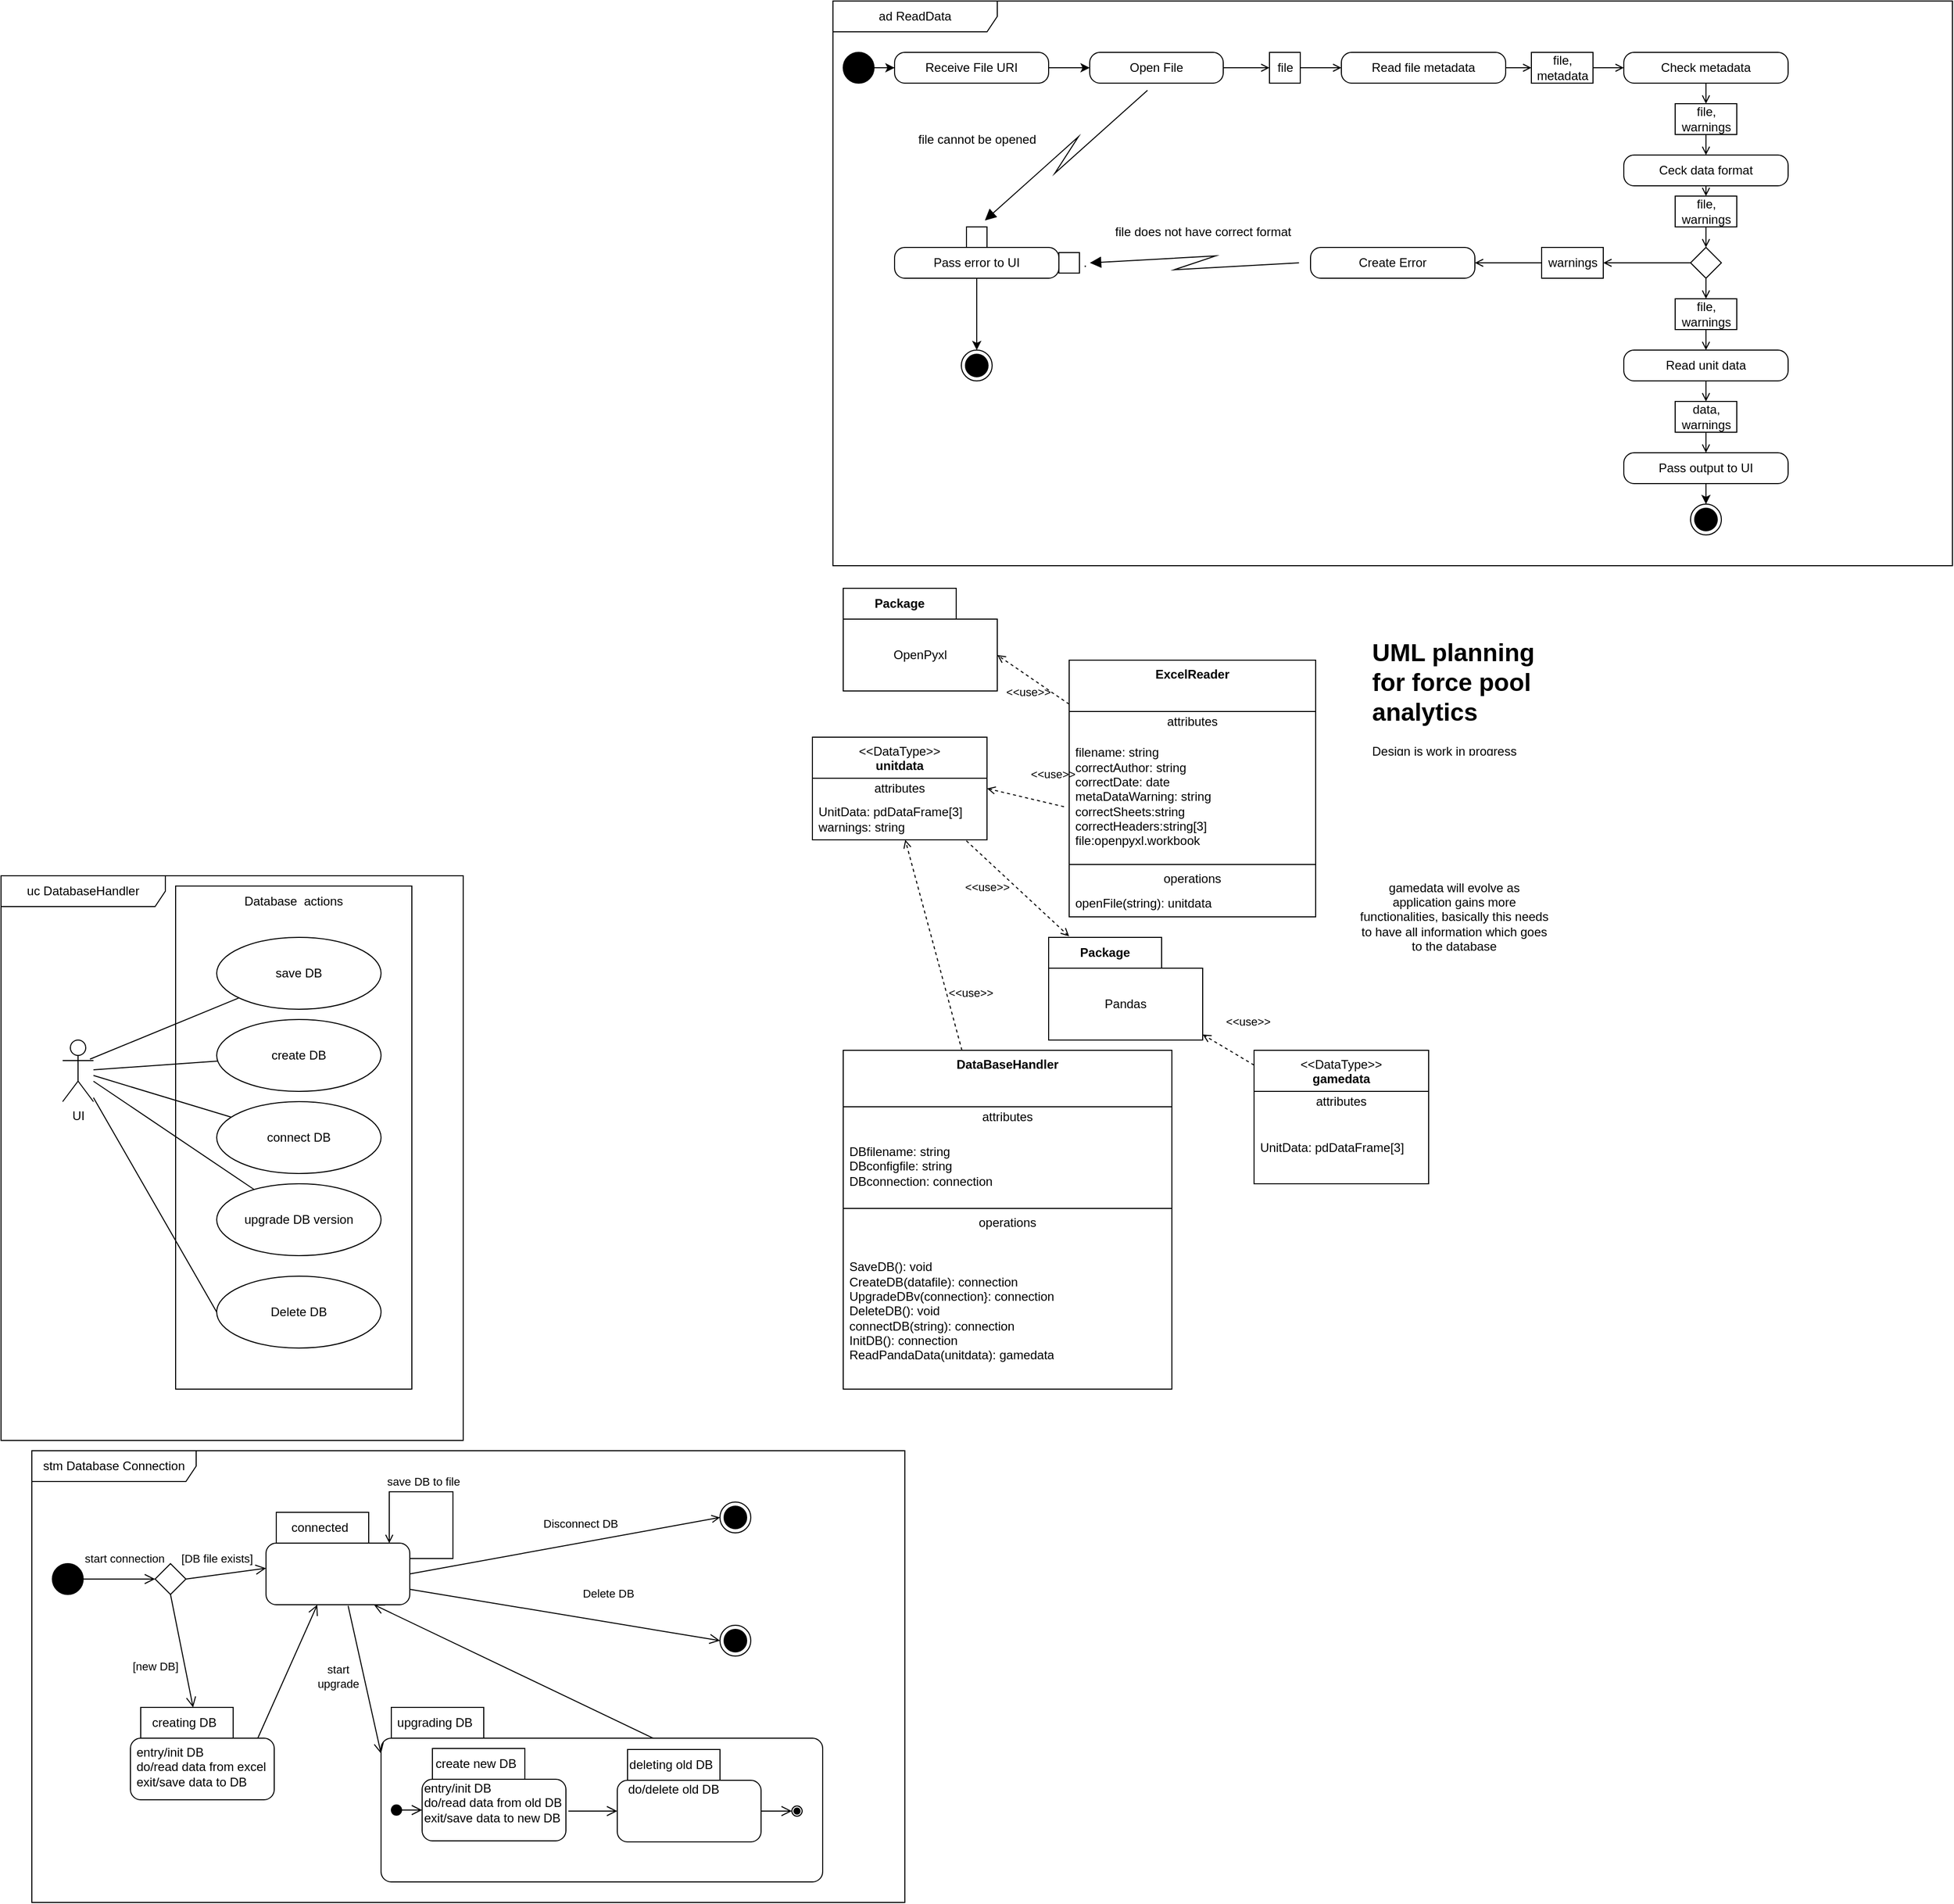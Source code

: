 <mxfile version="21.6.8" type="device">
  <diagram name="Page-1" id="DOlFsJQFJfXhihcVREWI">
    <mxGraphModel dx="3184" dy="1903" grid="1" gridSize="10" guides="1" tooltips="1" connect="1" arrows="1" fold="1" page="1" pageScale="1" pageWidth="1169" pageHeight="827" math="0" shadow="0">
      <root>
        <mxCell id="0" />
        <mxCell id="1" parent="0" />
        <mxCell id="wgWyfdXDKguZ-T_XWsIP-1" value="&lt;b&gt;ExcelReader&lt;/b&gt;&lt;br&gt;" style="swimlane;fontStyle=0;align=center;verticalAlign=top;childLayout=stackLayout;horizontal=1;startSize=50;horizontalStack=0;resizeParent=1;resizeParentMax=0;resizeLast=0;collapsible=0;marginBottom=0;html=1;whiteSpace=wrap;" parent="1" vertex="1">
          <mxGeometry x="260" y="70" width="240" height="250" as="geometry" />
        </mxCell>
        <mxCell id="wgWyfdXDKguZ-T_XWsIP-2" value="attributes" style="text;html=1;strokeColor=none;fillColor=none;align=center;verticalAlign=middle;spacingLeft=4;spacingRight=4;overflow=hidden;rotatable=0;points=[[0,0.5],[1,0.5]];portConstraint=eastwest;whiteSpace=wrap;" parent="wgWyfdXDKguZ-T_XWsIP-1" vertex="1">
          <mxGeometry y="50" width="240" height="20" as="geometry" />
        </mxCell>
        <mxCell id="wgWyfdXDKguZ-T_XWsIP-3" value="filename: string&lt;br&gt;correctAuthor: string&lt;br&gt;correctDate: date&lt;br&gt;metaDataWarning: string&lt;br&gt;correctSheets:string&lt;br&gt;correctHeaders:string[3]&lt;br&gt;file:openpyxl.workbook" style="text;html=1;strokeColor=none;fillColor=none;align=left;verticalAlign=middle;spacingLeft=4;spacingRight=4;overflow=hidden;rotatable=0;points=[[0,0.5],[1,0.5]];portConstraint=eastwest;whiteSpace=wrap;" parent="wgWyfdXDKguZ-T_XWsIP-1" vertex="1">
          <mxGeometry y="70" width="240" height="125" as="geometry" />
        </mxCell>
        <mxCell id="wgWyfdXDKguZ-T_XWsIP-6" value="" style="line;strokeWidth=1;fillColor=none;align=left;verticalAlign=middle;spacingTop=-1;spacingLeft=3;spacingRight=3;rotatable=0;labelPosition=right;points=[];portConstraint=eastwest;" parent="wgWyfdXDKguZ-T_XWsIP-1" vertex="1">
          <mxGeometry y="195" width="240" height="8" as="geometry" />
        </mxCell>
        <mxCell id="wgWyfdXDKguZ-T_XWsIP-7" value="operations" style="text;html=1;strokeColor=none;fillColor=none;align=center;verticalAlign=middle;spacingLeft=4;spacingRight=4;overflow=hidden;rotatable=0;points=[[0,0.5],[1,0.5]];portConstraint=eastwest;whiteSpace=wrap;" parent="wgWyfdXDKguZ-T_XWsIP-1" vertex="1">
          <mxGeometry y="203" width="240" height="20" as="geometry" />
        </mxCell>
        <mxCell id="wgWyfdXDKguZ-T_XWsIP-8" value="openFile(string): unitdata" style="text;html=1;strokeColor=none;fillColor=none;align=left;verticalAlign=middle;spacingLeft=4;spacingRight=4;overflow=hidden;rotatable=0;points=[[0,0.5],[1,0.5]];portConstraint=eastwest;whiteSpace=wrap;" parent="wgWyfdXDKguZ-T_XWsIP-1" vertex="1">
          <mxGeometry y="223" width="240" height="27" as="geometry" />
        </mxCell>
        <mxCell id="wgWyfdXDKguZ-T_XWsIP-14" value="Package" style="shape=folder;fontStyle=1;tabWidth=110;tabHeight=30;tabPosition=left;html=1;boundedLbl=1;labelInHeader=1;container=1;collapsible=0;whiteSpace=wrap;" parent="1" vertex="1">
          <mxGeometry x="240" y="340" width="150" height="100" as="geometry" />
        </mxCell>
        <mxCell id="wgWyfdXDKguZ-T_XWsIP-15" value="Pandas" style="html=1;strokeColor=none;resizeWidth=1;resizeHeight=1;fillColor=none;part=1;connectable=0;allowArrows=0;deletable=0;whiteSpace=wrap;" parent="wgWyfdXDKguZ-T_XWsIP-14" vertex="1">
          <mxGeometry width="150" height="70" relative="1" as="geometry">
            <mxPoint y="30" as="offset" />
          </mxGeometry>
        </mxCell>
        <mxCell id="wgWyfdXDKguZ-T_XWsIP-16" value="&amp;lt;&amp;lt;use&amp;gt;&amp;gt;" style="endArrow=open;html=1;rounded=0;align=center;verticalAlign=bottom;dashed=1;endFill=0;labelBackgroundColor=none;entryX=0.133;entryY=-0.01;entryDx=0;entryDy=0;entryPerimeter=0;exitX=0.882;exitY=1.025;exitDx=0;exitDy=0;exitPerimeter=0;" parent="1" source="wgWyfdXDKguZ-T_XWsIP-22" target="wgWyfdXDKguZ-T_XWsIP-14" edge="1">
          <mxGeometry x="-0.246" y="-26" relative="1" as="geometry">
            <mxPoint x="258" y="103" as="sourcePoint" />
            <mxPoint x="660" y="50" as="targetPoint" />
            <mxPoint as="offset" />
          </mxGeometry>
        </mxCell>
        <mxCell id="wgWyfdXDKguZ-T_XWsIP-17" value="" style="resizable=0;html=1;align=center;verticalAlign=top;labelBackgroundColor=none;" parent="wgWyfdXDKguZ-T_XWsIP-16" connectable="0" vertex="1">
          <mxGeometry relative="1" as="geometry" />
        </mxCell>
        <mxCell id="wgWyfdXDKguZ-T_XWsIP-19" value="&lt;h1&gt;UML planning for force pool analytics&lt;/h1&gt;&lt;div&gt;Design is work in progress&lt;/div&gt;&lt;div&gt;&lt;br&gt;&lt;/div&gt;" style="text;html=1;strokeColor=none;fillColor=none;spacing=5;spacingTop=-20;whiteSpace=wrap;overflow=hidden;rounded=0;" parent="1" vertex="1">
          <mxGeometry x="550" y="43" width="190" height="120" as="geometry" />
        </mxCell>
        <mxCell id="wgWyfdXDKguZ-T_XWsIP-20" value="&amp;lt;&amp;lt;DataType&amp;gt;&amp;gt;&lt;br&gt;&lt;b&gt;unitdata&lt;/b&gt;" style="swimlane;fontStyle=0;align=center;verticalAlign=top;childLayout=stackLayout;horizontal=1;startSize=40;horizontalStack=0;resizeParent=1;resizeParentMax=0;resizeLast=0;collapsible=0;marginBottom=0;html=1;whiteSpace=wrap;" parent="1" vertex="1">
          <mxGeometry x="10" y="145" width="170" height="100" as="geometry" />
        </mxCell>
        <mxCell id="wgWyfdXDKguZ-T_XWsIP-21" value="attributes" style="text;html=1;strokeColor=none;fillColor=none;align=center;verticalAlign=middle;spacingLeft=4;spacingRight=4;overflow=hidden;rotatable=0;points=[[0,0.5],[1,0.5]];portConstraint=eastwest;whiteSpace=wrap;" parent="wgWyfdXDKguZ-T_XWsIP-20" vertex="1">
          <mxGeometry y="40" width="170" height="20" as="geometry" />
        </mxCell>
        <mxCell id="wgWyfdXDKguZ-T_XWsIP-22" value="UnitData: pdDataFrame[3]&lt;br&gt;warnings: string" style="text;html=1;strokeColor=none;fillColor=none;align=left;verticalAlign=middle;spacingLeft=4;spacingRight=4;overflow=hidden;rotatable=0;points=[[0,0.5],[1,0.5]];portConstraint=eastwest;whiteSpace=wrap;" parent="wgWyfdXDKguZ-T_XWsIP-20" vertex="1">
          <mxGeometry y="60" width="170" height="40" as="geometry" />
        </mxCell>
        <mxCell id="wgWyfdXDKguZ-T_XWsIP-30" value="&amp;lt;&amp;lt;use&amp;gt;&amp;gt;" style="endArrow=open;html=1;rounded=0;align=center;verticalAlign=bottom;dashed=1;endFill=0;labelBackgroundColor=none;entryX=1;entryY=0.5;entryDx=0;entryDy=0;exitX=-0.021;exitY=0.582;exitDx=0;exitDy=0;exitPerimeter=0;" parent="1" source="wgWyfdXDKguZ-T_XWsIP-3" target="wgWyfdXDKguZ-T_XWsIP-21" edge="1">
          <mxGeometry x="-0.592" y="-20" relative="1" as="geometry">
            <mxPoint x="500" y="250" as="sourcePoint" />
            <mxPoint x="660" y="250" as="targetPoint" />
            <mxPoint as="offset" />
          </mxGeometry>
        </mxCell>
        <mxCell id="wgWyfdXDKguZ-T_XWsIP-34" value="ad ReadData" style="shape=umlFrame;whiteSpace=wrap;html=1;pointerEvents=0;recursiveResize=0;container=1;collapsible=0;width=160;" parent="1" vertex="1">
          <mxGeometry x="30" y="-572" width="1090" height="550" as="geometry" />
        </mxCell>
        <mxCell id="wgWyfdXDKguZ-T_XWsIP-79" value="" style="edgeStyle=orthogonalEdgeStyle;rounded=0;orthogonalLoop=1;jettySize=auto;html=1;" parent="wgWyfdXDKguZ-T_XWsIP-34" source="wgWyfdXDKguZ-T_XWsIP-40" target="wgWyfdXDKguZ-T_XWsIP-58" edge="1">
          <mxGeometry relative="1" as="geometry" />
        </mxCell>
        <mxCell id="wgWyfdXDKguZ-T_XWsIP-40" value="Receive File URI" style="html=1;dashed=0;rounded=1;absoluteArcSize=1;arcSize=20;verticalAlign=middle;align=center;whiteSpace=wrap;" parent="wgWyfdXDKguZ-T_XWsIP-34" vertex="1">
          <mxGeometry x="60" y="50" width="150" height="30" as="geometry" />
        </mxCell>
        <mxCell id="wgWyfdXDKguZ-T_XWsIP-60" value="Read file metadata" style="html=1;dashed=0;rounded=1;absoluteArcSize=1;arcSize=20;verticalAlign=middle;align=center;whiteSpace=wrap;" parent="wgWyfdXDKguZ-T_XWsIP-34" vertex="1">
          <mxGeometry x="495" y="50" width="160" height="30" as="geometry" />
        </mxCell>
        <mxCell id="wgWyfdXDKguZ-T_XWsIP-58" value="Open File" style="html=1;dashed=0;rounded=1;absoluteArcSize=1;arcSize=20;verticalAlign=middle;align=center;whiteSpace=wrap;" parent="wgWyfdXDKguZ-T_XWsIP-34" vertex="1">
          <mxGeometry x="250" y="50" width="130" height="30" as="geometry" />
        </mxCell>
        <mxCell id="wgWyfdXDKguZ-T_XWsIP-62" value="Check metadata" style="html=1;dashed=0;rounded=1;absoluteArcSize=1;arcSize=20;verticalAlign=middle;align=center;whiteSpace=wrap;" parent="wgWyfdXDKguZ-T_XWsIP-34" vertex="1">
          <mxGeometry x="770" y="50" width="160" height="30" as="geometry" />
        </mxCell>
        <mxCell id="wgWyfdXDKguZ-T_XWsIP-82" value="" style="edgeStyle=orthogonalEdgeStyle;rounded=0;orthogonalLoop=1;jettySize=auto;html=1;" parent="wgWyfdXDKguZ-T_XWsIP-34" source="wgWyfdXDKguZ-T_XWsIP-66" target="wgWyfdXDKguZ-T_XWsIP-69" edge="1">
          <mxGeometry relative="1" as="geometry" />
        </mxCell>
        <mxCell id="wgWyfdXDKguZ-T_XWsIP-66" value="Pass error to UI" style="html=1;dashed=0;rounded=1;absoluteArcSize=1;arcSize=20;verticalAlign=middle;align=center;whiteSpace=wrap;" parent="wgWyfdXDKguZ-T_XWsIP-34" vertex="1">
          <mxGeometry x="60" y="240" width="160" height="30" as="geometry" />
        </mxCell>
        <mxCell id="wgWyfdXDKguZ-T_XWsIP-64" value="Ceck data format" style="html=1;dashed=0;rounded=1;absoluteArcSize=1;arcSize=20;verticalAlign=middle;align=center;whiteSpace=wrap;" parent="wgWyfdXDKguZ-T_XWsIP-34" vertex="1">
          <mxGeometry x="770" y="150" width="160" height="30" as="geometry" />
        </mxCell>
        <mxCell id="wgWyfdXDKguZ-T_XWsIP-69" value="" style="ellipse;html=1;shape=endState;fillColor=strokeColor;" parent="wgWyfdXDKguZ-T_XWsIP-34" vertex="1">
          <mxGeometry x="125" y="340" width="30" height="30" as="geometry" />
        </mxCell>
        <mxCell id="wgWyfdXDKguZ-T_XWsIP-71" value="" style="edgeStyle=orthogonalEdgeStyle;rounded=0;orthogonalLoop=1;jettySize=auto;html=1;" parent="wgWyfdXDKguZ-T_XWsIP-34" source="wgWyfdXDKguZ-T_XWsIP-70" target="wgWyfdXDKguZ-T_XWsIP-40" edge="1">
          <mxGeometry relative="1" as="geometry" />
        </mxCell>
        <mxCell id="wgWyfdXDKguZ-T_XWsIP-70" value="" style="ellipse;fillColor=strokeColor;html=1;" parent="wgWyfdXDKguZ-T_XWsIP-34" vertex="1">
          <mxGeometry x="10" y="50" width="30" height="30" as="geometry" />
        </mxCell>
        <mxCell id="wgWyfdXDKguZ-T_XWsIP-77" value="" style="fontStyle=0;labelPosition=right;verticalLabelPosition=middle;align=left;verticalAlign=middle;spacingLeft=2;html=1;" parent="wgWyfdXDKguZ-T_XWsIP-34" vertex="1">
          <mxGeometry x="130" y="220" width="20" height="20" as="geometry" />
        </mxCell>
        <mxCell id="wgWyfdXDKguZ-T_XWsIP-78" value="" style="shape=mxgraph.lean_mapping.electronic_info_flow_edge;html=1;rounded=0;entryX=0.5;entryY=0;entryDx=0;entryDy=0;exitX=0.5;exitY=1;exitDx=0;exitDy=0;" parent="wgWyfdXDKguZ-T_XWsIP-34" source="wgWyfdXDKguZ-T_XWsIP-58" target="wgWyfdXDKguZ-T_XWsIP-77" edge="1">
          <mxGeometry width="160" relative="1" as="geometry">
            <mxPoint x="490" y="350" as="sourcePoint" />
            <mxPoint x="650" y="350" as="targetPoint" />
          </mxGeometry>
        </mxCell>
        <mxCell id="wgWyfdXDKguZ-T_XWsIP-81" value="file cannot be opened" style="text;html=1;align=center;verticalAlign=middle;resizable=0;points=[];autosize=1;strokeColor=none;fillColor=none;" parent="wgWyfdXDKguZ-T_XWsIP-34" vertex="1">
          <mxGeometry x="70" y="120" width="140" height="30" as="geometry" />
        </mxCell>
        <mxCell id="wgWyfdXDKguZ-T_XWsIP-83" value="file" style="html=1;rounded=0;" parent="wgWyfdXDKguZ-T_XWsIP-34" vertex="1">
          <mxGeometry x="425" y="50" width="30" height="30" as="geometry" />
        </mxCell>
        <mxCell id="wgWyfdXDKguZ-T_XWsIP-84" value="" style="endArrow=open;html=1;rounded=0;align=center;verticalAlign=top;endFill=0;labelBackgroundColor=none;endSize=6;exitX=1;exitY=0.5;exitDx=0;exitDy=0;" parent="wgWyfdXDKguZ-T_XWsIP-34" source="wgWyfdXDKguZ-T_XWsIP-58" target="wgWyfdXDKguZ-T_XWsIP-83" edge="1">
          <mxGeometry relative="1" as="geometry">
            <mxPoint x="310" y="-135" as="sourcePoint" />
          </mxGeometry>
        </mxCell>
        <mxCell id="wgWyfdXDKguZ-T_XWsIP-85" value="" style="endArrow=open;html=1;rounded=0;align=center;verticalAlign=top;endFill=0;labelBackgroundColor=none;endSize=6;" parent="wgWyfdXDKguZ-T_XWsIP-34" source="wgWyfdXDKguZ-T_XWsIP-83" target="wgWyfdXDKguZ-T_XWsIP-60" edge="1">
          <mxGeometry relative="1" as="geometry">
            <mxPoint x="465" y="-280" as="targetPoint" />
          </mxGeometry>
        </mxCell>
        <mxCell id="wgWyfdXDKguZ-T_XWsIP-86" value="file, &lt;br&gt;metadata" style="html=1;rounded=0;" parent="wgWyfdXDKguZ-T_XWsIP-34" vertex="1">
          <mxGeometry x="680" y="50" width="60" height="30" as="geometry" />
        </mxCell>
        <mxCell id="wgWyfdXDKguZ-T_XWsIP-87" value="" style="endArrow=open;html=1;rounded=0;align=center;verticalAlign=top;endFill=0;labelBackgroundColor=none;endSize=6;" parent="wgWyfdXDKguZ-T_XWsIP-34" source="wgWyfdXDKguZ-T_XWsIP-60" target="wgWyfdXDKguZ-T_XWsIP-86" edge="1">
          <mxGeometry relative="1" as="geometry">
            <mxPoint x="510" y="145" as="sourcePoint" />
          </mxGeometry>
        </mxCell>
        <mxCell id="wgWyfdXDKguZ-T_XWsIP-88" value="" style="endArrow=open;html=1;rounded=0;align=center;verticalAlign=top;endFill=0;labelBackgroundColor=none;endSize=6;" parent="wgWyfdXDKguZ-T_XWsIP-34" source="wgWyfdXDKguZ-T_XWsIP-86" target="wgWyfdXDKguZ-T_XWsIP-62" edge="1">
          <mxGeometry relative="1" as="geometry">
            <mxPoint x="640" y="145" as="targetPoint" />
          </mxGeometry>
        </mxCell>
        <mxCell id="wgWyfdXDKguZ-T_XWsIP-90" value="file,&lt;br&gt;warnings" style="html=1;rounded=0;" parent="wgWyfdXDKguZ-T_XWsIP-34" vertex="1">
          <mxGeometry x="820" y="100" width="60" height="30" as="geometry" />
        </mxCell>
        <mxCell id="wgWyfdXDKguZ-T_XWsIP-91" value="" style="endArrow=open;html=1;rounded=0;align=center;verticalAlign=top;endFill=0;labelBackgroundColor=none;endSize=6;" parent="wgWyfdXDKguZ-T_XWsIP-34" source="wgWyfdXDKguZ-T_XWsIP-62" target="wgWyfdXDKguZ-T_XWsIP-90" edge="1">
          <mxGeometry relative="1" as="geometry">
            <mxPoint x="510" y="145" as="sourcePoint" />
          </mxGeometry>
        </mxCell>
        <mxCell id="wgWyfdXDKguZ-T_XWsIP-92" value="" style="endArrow=open;html=1;rounded=0;align=center;verticalAlign=top;endFill=0;labelBackgroundColor=none;endSize=6;" parent="wgWyfdXDKguZ-T_XWsIP-34" source="wgWyfdXDKguZ-T_XWsIP-90" target="wgWyfdXDKguZ-T_XWsIP-64" edge="1">
          <mxGeometry relative="1" as="geometry">
            <mxPoint x="640" y="145" as="targetPoint" />
          </mxGeometry>
        </mxCell>
        <mxCell id="wgWyfdXDKguZ-T_XWsIP-94" value="" style="rhombus;" parent="wgWyfdXDKguZ-T_XWsIP-34" vertex="1">
          <mxGeometry x="835" y="240" width="30" height="30" as="geometry" />
        </mxCell>
        <mxCell id="wgWyfdXDKguZ-T_XWsIP-95" value="Create Error" style="html=1;dashed=0;rounded=1;absoluteArcSize=1;arcSize=20;verticalAlign=middle;align=center;whiteSpace=wrap;" parent="wgWyfdXDKguZ-T_XWsIP-34" vertex="1">
          <mxGeometry x="465" y="240" width="160" height="30" as="geometry" />
        </mxCell>
        <mxCell id="wgWyfdXDKguZ-T_XWsIP-97" value="." style="fontStyle=0;labelPosition=right;verticalLabelPosition=middle;align=left;verticalAlign=middle;spacingLeft=2;html=1;" parent="wgWyfdXDKguZ-T_XWsIP-34" vertex="1">
          <mxGeometry x="220" y="245" width="20" height="20" as="geometry" />
        </mxCell>
        <mxCell id="wgWyfdXDKguZ-T_XWsIP-101" value="" style="shape=mxgraph.lean_mapping.electronic_info_flow_edge;html=1;rounded=0;" parent="wgWyfdXDKguZ-T_XWsIP-34" source="wgWyfdXDKguZ-T_XWsIP-95" target="wgWyfdXDKguZ-T_XWsIP-97" edge="1">
          <mxGeometry width="160" relative="1" as="geometry">
            <mxPoint x="490" y="150" as="sourcePoint" />
            <mxPoint x="650" y="150" as="targetPoint" />
          </mxGeometry>
        </mxCell>
        <mxCell id="wgWyfdXDKguZ-T_XWsIP-103" value="Read unit data" style="html=1;dashed=0;rounded=1;absoluteArcSize=1;arcSize=20;verticalAlign=middle;align=center;whiteSpace=wrap;" parent="wgWyfdXDKguZ-T_XWsIP-34" vertex="1">
          <mxGeometry x="770" y="340" width="160" height="30" as="geometry" />
        </mxCell>
        <mxCell id="wgWyfdXDKguZ-T_XWsIP-105" style="edgeStyle=orthogonalEdgeStyle;rounded=0;orthogonalLoop=1;jettySize=auto;html=1;exitX=0.5;exitY=1;exitDx=0;exitDy=0;" parent="wgWyfdXDKguZ-T_XWsIP-34" source="wgWyfdXDKguZ-T_XWsIP-103" target="wgWyfdXDKguZ-T_XWsIP-103" edge="1">
          <mxGeometry relative="1" as="geometry" />
        </mxCell>
        <mxCell id="wgWyfdXDKguZ-T_XWsIP-109" value="" style="edgeStyle=orthogonalEdgeStyle;rounded=0;orthogonalLoop=1;jettySize=auto;html=1;" parent="wgWyfdXDKguZ-T_XWsIP-34" source="wgWyfdXDKguZ-T_XWsIP-106" target="wgWyfdXDKguZ-T_XWsIP-108" edge="1">
          <mxGeometry relative="1" as="geometry" />
        </mxCell>
        <mxCell id="wgWyfdXDKguZ-T_XWsIP-106" value="Pass output to UI" style="html=1;dashed=0;rounded=1;absoluteArcSize=1;arcSize=20;verticalAlign=middle;align=center;whiteSpace=wrap;" parent="wgWyfdXDKguZ-T_XWsIP-34" vertex="1">
          <mxGeometry x="770" y="440" width="160" height="30" as="geometry" />
        </mxCell>
        <mxCell id="wgWyfdXDKguZ-T_XWsIP-108" value="" style="ellipse;html=1;shape=endState;fillColor=strokeColor;" parent="wgWyfdXDKguZ-T_XWsIP-34" vertex="1">
          <mxGeometry x="835" y="490" width="30" height="30" as="geometry" />
        </mxCell>
        <mxCell id="wgWyfdXDKguZ-T_XWsIP-110" value="file,&lt;br&gt;warnings" style="html=1;rounded=0;" parent="wgWyfdXDKguZ-T_XWsIP-34" vertex="1">
          <mxGeometry x="820" y="190" width="60" height="30" as="geometry" />
        </mxCell>
        <mxCell id="wgWyfdXDKguZ-T_XWsIP-111" value="" style="endArrow=open;html=1;rounded=0;align=center;verticalAlign=top;endFill=0;labelBackgroundColor=none;endSize=6;" parent="wgWyfdXDKguZ-T_XWsIP-34" source="wgWyfdXDKguZ-T_XWsIP-64" target="wgWyfdXDKguZ-T_XWsIP-110" edge="1">
          <mxGeometry relative="1" as="geometry">
            <mxPoint x="480" y="397" as="sourcePoint" />
          </mxGeometry>
        </mxCell>
        <mxCell id="wgWyfdXDKguZ-T_XWsIP-112" value="" style="endArrow=open;html=1;rounded=0;align=center;verticalAlign=top;endFill=0;labelBackgroundColor=none;endSize=6;" parent="wgWyfdXDKguZ-T_XWsIP-34" source="wgWyfdXDKguZ-T_XWsIP-110" target="wgWyfdXDKguZ-T_XWsIP-94" edge="1">
          <mxGeometry relative="1" as="geometry">
            <mxPoint x="610" y="397" as="targetPoint" />
          </mxGeometry>
        </mxCell>
        <mxCell id="wgWyfdXDKguZ-T_XWsIP-116" value="warnings" style="html=1;rounded=0;" parent="wgWyfdXDKguZ-T_XWsIP-34" vertex="1">
          <mxGeometry x="690" y="240" width="60" height="30" as="geometry" />
        </mxCell>
        <mxCell id="wgWyfdXDKguZ-T_XWsIP-117" value="" style="endArrow=open;html=1;rounded=0;align=center;verticalAlign=top;endFill=0;labelBackgroundColor=none;endSize=6;" parent="wgWyfdXDKguZ-T_XWsIP-34" source="wgWyfdXDKguZ-T_XWsIP-94" target="wgWyfdXDKguZ-T_XWsIP-116" edge="1">
          <mxGeometry relative="1" as="geometry">
            <mxPoint x="820" y="225" as="sourcePoint" />
          </mxGeometry>
        </mxCell>
        <mxCell id="wgWyfdXDKguZ-T_XWsIP-118" value="" style="endArrow=open;html=1;rounded=0;align=center;verticalAlign=top;endFill=0;labelBackgroundColor=none;endSize=6;" parent="wgWyfdXDKguZ-T_XWsIP-34" source="wgWyfdXDKguZ-T_XWsIP-116" target="wgWyfdXDKguZ-T_XWsIP-95" edge="1">
          <mxGeometry relative="1" as="geometry">
            <mxPoint x="760" y="225" as="targetPoint" />
          </mxGeometry>
        </mxCell>
        <mxCell id="wgWyfdXDKguZ-T_XWsIP-113" value="file,&lt;br&gt;warnings" style="html=1;rounded=0;" parent="wgWyfdXDKguZ-T_XWsIP-34" vertex="1">
          <mxGeometry x="820" y="290" width="60" height="30" as="geometry" />
        </mxCell>
        <mxCell id="wgWyfdXDKguZ-T_XWsIP-115" value="" style="endArrow=open;html=1;rounded=0;align=center;verticalAlign=top;endFill=0;labelBackgroundColor=none;endSize=6;" parent="wgWyfdXDKguZ-T_XWsIP-34" source="wgWyfdXDKguZ-T_XWsIP-113" target="wgWyfdXDKguZ-T_XWsIP-103" edge="1">
          <mxGeometry relative="1" as="geometry">
            <mxPoint x="620" y="407" as="targetPoint" />
          </mxGeometry>
        </mxCell>
        <mxCell id="wgWyfdXDKguZ-T_XWsIP-114" value="" style="endArrow=open;html=1;rounded=0;align=center;verticalAlign=top;endFill=0;labelBackgroundColor=none;endSize=6;" parent="wgWyfdXDKguZ-T_XWsIP-34" source="wgWyfdXDKguZ-T_XWsIP-94" target="wgWyfdXDKguZ-T_XWsIP-113" edge="1">
          <mxGeometry relative="1" as="geometry">
            <mxPoint x="490" y="407" as="sourcePoint" />
          </mxGeometry>
        </mxCell>
        <mxCell id="wgWyfdXDKguZ-T_XWsIP-119" value="data,&lt;br&gt;warnings" style="html=1;rounded=0;" parent="wgWyfdXDKguZ-T_XWsIP-34" vertex="1">
          <mxGeometry x="820" y="390" width="60" height="30" as="geometry" />
        </mxCell>
        <mxCell id="wgWyfdXDKguZ-T_XWsIP-120" value="" style="endArrow=open;html=1;rounded=0;align=center;verticalAlign=top;endFill=0;labelBackgroundColor=none;endSize=6;" parent="wgWyfdXDKguZ-T_XWsIP-34" source="wgWyfdXDKguZ-T_XWsIP-103" target="wgWyfdXDKguZ-T_XWsIP-119" edge="1">
          <mxGeometry relative="1" as="geometry">
            <mxPoint x="470" y="375" as="sourcePoint" />
          </mxGeometry>
        </mxCell>
        <mxCell id="wgWyfdXDKguZ-T_XWsIP-121" value="" style="endArrow=open;html=1;rounded=0;align=center;verticalAlign=top;endFill=0;labelBackgroundColor=none;endSize=6;" parent="wgWyfdXDKguZ-T_XWsIP-34" source="wgWyfdXDKguZ-T_XWsIP-119" target="wgWyfdXDKguZ-T_XWsIP-106" edge="1">
          <mxGeometry relative="1" as="geometry">
            <mxPoint x="600" y="375" as="targetPoint" />
          </mxGeometry>
        </mxCell>
        <mxCell id="wgWyfdXDKguZ-T_XWsIP-102" value="file does not have correct format" style="text;html=1;align=center;verticalAlign=middle;resizable=0;points=[];autosize=1;strokeColor=none;fillColor=none;" parent="wgWyfdXDKguZ-T_XWsIP-34" vertex="1">
          <mxGeometry x="265" y="210" width="190" height="30" as="geometry" />
        </mxCell>
        <mxCell id="wgWyfdXDKguZ-T_XWsIP-122" value="Package" style="shape=folder;fontStyle=1;tabWidth=110;tabHeight=30;tabPosition=left;html=1;boundedLbl=1;labelInHeader=1;container=1;collapsible=0;whiteSpace=wrap;" parent="1" vertex="1">
          <mxGeometry x="40" width="150" height="100" as="geometry" />
        </mxCell>
        <mxCell id="wgWyfdXDKguZ-T_XWsIP-123" value="OpenPyxl" style="html=1;strokeColor=none;resizeWidth=1;resizeHeight=1;fillColor=none;part=1;connectable=0;allowArrows=0;deletable=0;whiteSpace=wrap;" parent="wgWyfdXDKguZ-T_XWsIP-122" vertex="1">
          <mxGeometry width="150" height="70" relative="1" as="geometry">
            <mxPoint y="30" as="offset" />
          </mxGeometry>
        </mxCell>
        <mxCell id="wgWyfdXDKguZ-T_XWsIP-124" value="&amp;lt;&amp;lt;use&amp;gt;&amp;gt;" style="endArrow=open;html=1;rounded=0;align=center;verticalAlign=bottom;dashed=1;endFill=0;labelBackgroundColor=none;entryX=0;entryY=0;entryDx=150;entryDy=65;entryPerimeter=0;" parent="1" source="wgWyfdXDKguZ-T_XWsIP-1" target="wgWyfdXDKguZ-T_XWsIP-122" edge="1">
          <mxGeometry x="-0.183" y="20" relative="1" as="geometry">
            <mxPoint x="500" y="240" as="sourcePoint" />
            <mxPoint x="660" y="240" as="targetPoint" />
            <mxPoint as="offset" />
          </mxGeometry>
        </mxCell>
        <mxCell id="wgWyfdXDKguZ-T_XWsIP-127" value="uc DatabaseHandler" style="shape=umlFrame;whiteSpace=wrap;html=1;pointerEvents=0;recursiveResize=0;container=1;collapsible=0;width=160;" parent="1" vertex="1">
          <mxGeometry x="-780" y="280" width="450" height="550" as="geometry" />
        </mxCell>
        <mxCell id="1LQVkfwhveVUXXn0O1cl-43" value="" style="rounded=0;whiteSpace=wrap;html=1;" vertex="1" parent="wgWyfdXDKguZ-T_XWsIP-127">
          <mxGeometry x="170" y="10" width="230" height="490" as="geometry" />
        </mxCell>
        <mxCell id="wgWyfdXDKguZ-T_XWsIP-128" value="UI" style="shape=umlActor;verticalLabelPosition=bottom;verticalAlign=top;html=1;" parent="wgWyfdXDKguZ-T_XWsIP-127" vertex="1">
          <mxGeometry x="60" y="160" width="30" height="60" as="geometry" />
        </mxCell>
        <mxCell id="wgWyfdXDKguZ-T_XWsIP-135" value="save DB" style="ellipse;html=1;whiteSpace=wrap;" parent="wgWyfdXDKguZ-T_XWsIP-127" vertex="1">
          <mxGeometry x="210" y="60" width="160" height="70" as="geometry" />
        </mxCell>
        <mxCell id="wgWyfdXDKguZ-T_XWsIP-136" value="create DB" style="ellipse;html=1;whiteSpace=wrap;" parent="wgWyfdXDKguZ-T_XWsIP-127" vertex="1">
          <mxGeometry x="210" y="140" width="160" height="70" as="geometry" />
        </mxCell>
        <mxCell id="wgWyfdXDKguZ-T_XWsIP-138" value="connect DB" style="ellipse;html=1;whiteSpace=wrap;" parent="wgWyfdXDKguZ-T_XWsIP-127" vertex="1">
          <mxGeometry x="210" y="220" width="160" height="70" as="geometry" />
        </mxCell>
        <mxCell id="wgWyfdXDKguZ-T_XWsIP-139" value="upgrade DB version" style="ellipse;html=1;whiteSpace=wrap;" parent="wgWyfdXDKguZ-T_XWsIP-127" vertex="1">
          <mxGeometry x="210" y="300" width="160" height="70" as="geometry" />
        </mxCell>
        <mxCell id="wgWyfdXDKguZ-T_XWsIP-142" value="Delete DB" style="ellipse;html=1;whiteSpace=wrap;" parent="wgWyfdXDKguZ-T_XWsIP-127" vertex="1">
          <mxGeometry x="210" y="390" width="160" height="70" as="geometry" />
        </mxCell>
        <mxCell id="wgWyfdXDKguZ-T_XWsIP-155" value="" style="endArrow=none;html=1;rounded=0;exitX=0.886;exitY=0.31;exitDx=0;exitDy=0;exitPerimeter=0;" parent="wgWyfdXDKguZ-T_XWsIP-127" source="wgWyfdXDKguZ-T_XWsIP-128" target="wgWyfdXDKguZ-T_XWsIP-135" edge="1">
          <mxGeometry width="50" height="50" relative="1" as="geometry">
            <mxPoint x="90" y="160" as="sourcePoint" />
            <mxPoint x="140" y="110" as="targetPoint" />
          </mxGeometry>
        </mxCell>
        <mxCell id="wgWyfdXDKguZ-T_XWsIP-156" value="" style="endArrow=none;html=1;rounded=0;" parent="wgWyfdXDKguZ-T_XWsIP-127" source="wgWyfdXDKguZ-T_XWsIP-128" target="wgWyfdXDKguZ-T_XWsIP-136" edge="1">
          <mxGeometry width="50" height="50" relative="1" as="geometry">
            <mxPoint x="100" y="170" as="sourcePoint" />
            <mxPoint x="209" y="108" as="targetPoint" />
          </mxGeometry>
        </mxCell>
        <mxCell id="wgWyfdXDKguZ-T_XWsIP-157" value="" style="endArrow=none;html=1;rounded=0;" parent="wgWyfdXDKguZ-T_XWsIP-127" source="wgWyfdXDKguZ-T_XWsIP-128" target="wgWyfdXDKguZ-T_XWsIP-138" edge="1">
          <mxGeometry width="50" height="50" relative="1" as="geometry">
            <mxPoint x="100" y="198" as="sourcePoint" />
            <mxPoint x="181" y="188" as="targetPoint" />
          </mxGeometry>
        </mxCell>
        <mxCell id="wgWyfdXDKguZ-T_XWsIP-158" value="" style="endArrow=none;html=1;rounded=0;" parent="wgWyfdXDKguZ-T_XWsIP-127" source="wgWyfdXDKguZ-T_XWsIP-128" target="wgWyfdXDKguZ-T_XWsIP-139" edge="1">
          <mxGeometry width="50" height="50" relative="1" as="geometry">
            <mxPoint x="100" y="205" as="sourcePoint" />
            <mxPoint x="334" y="284" as="targetPoint" />
          </mxGeometry>
        </mxCell>
        <mxCell id="wgWyfdXDKguZ-T_XWsIP-159" value="" style="endArrow=none;html=1;rounded=0;entryX=0;entryY=0.5;entryDx=0;entryDy=0;" parent="wgWyfdXDKguZ-T_XWsIP-127" source="wgWyfdXDKguZ-T_XWsIP-128" target="wgWyfdXDKguZ-T_XWsIP-142" edge="1">
          <mxGeometry width="50" height="50" relative="1" as="geometry">
            <mxPoint x="46" y="283" as="sourcePoint" />
            <mxPoint x="186" y="447" as="targetPoint" />
          </mxGeometry>
        </mxCell>
        <mxCell id="1LQVkfwhveVUXXn0O1cl-44" value="Database&amp;nbsp; actions" style="text;html=1;strokeColor=none;fillColor=none;align=center;verticalAlign=middle;whiteSpace=wrap;rounded=0;" vertex="1" parent="wgWyfdXDKguZ-T_XWsIP-127">
          <mxGeometry x="180" y="10" width="210" height="30" as="geometry" />
        </mxCell>
        <mxCell id="wgWyfdXDKguZ-T_XWsIP-161" value="&lt;b&gt;DataBaseHandler&lt;/b&gt;" style="swimlane;fontStyle=0;align=center;verticalAlign=top;childLayout=stackLayout;horizontal=1;startSize=55;horizontalStack=0;resizeParent=1;resizeParentMax=0;resizeLast=0;collapsible=0;marginBottom=0;html=1;whiteSpace=wrap;" parent="1" vertex="1">
          <mxGeometry x="40" y="450" width="320" height="330" as="geometry" />
        </mxCell>
        <mxCell id="wgWyfdXDKguZ-T_XWsIP-162" value="attributes" style="text;html=1;strokeColor=none;fillColor=none;align=center;verticalAlign=middle;spacingLeft=4;spacingRight=4;overflow=hidden;rotatable=0;points=[[0,0.5],[1,0.5]];portConstraint=eastwest;whiteSpace=wrap;" parent="wgWyfdXDKguZ-T_XWsIP-161" vertex="1">
          <mxGeometry y="55" width="320" height="20" as="geometry" />
        </mxCell>
        <mxCell id="wgWyfdXDKguZ-T_XWsIP-163" value="DBfilename: string&lt;br&gt;DBconfigfile: string&lt;br&gt;DBconnection: connection" style="text;html=1;strokeColor=none;fillColor=none;align=left;verticalAlign=middle;spacingLeft=4;spacingRight=4;overflow=hidden;rotatable=0;points=[[0,0.5],[1,0.5]];portConstraint=eastwest;whiteSpace=wrap;" parent="wgWyfdXDKguZ-T_XWsIP-161" vertex="1">
          <mxGeometry y="75" width="320" height="75" as="geometry" />
        </mxCell>
        <mxCell id="wgWyfdXDKguZ-T_XWsIP-166" value="" style="line;strokeWidth=1;fillColor=none;align=left;verticalAlign=middle;spacingTop=-1;spacingLeft=3;spacingRight=3;rotatable=0;labelPosition=right;points=[];portConstraint=eastwest;" parent="wgWyfdXDKguZ-T_XWsIP-161" vertex="1">
          <mxGeometry y="150" width="320" height="8" as="geometry" />
        </mxCell>
        <mxCell id="wgWyfdXDKguZ-T_XWsIP-167" value="operations" style="text;html=1;strokeColor=none;fillColor=none;align=center;verticalAlign=middle;spacingLeft=4;spacingRight=4;overflow=hidden;rotatable=0;points=[[0,0.5],[1,0.5]];portConstraint=eastwest;whiteSpace=wrap;" parent="wgWyfdXDKguZ-T_XWsIP-161" vertex="1">
          <mxGeometry y="158" width="320" height="20" as="geometry" />
        </mxCell>
        <mxCell id="wgWyfdXDKguZ-T_XWsIP-168" value="SaveDB(): void&lt;br&gt;CreateDB(datafile): connection&lt;br&gt;UpgradeDBv(connection}: connection&lt;br&gt;DeleteDB(): void&lt;br&gt;connectDB(string): connection&lt;br&gt;InitDB(): connection&lt;br&gt;ReadPandaData(unitdata): gamedata&lt;br&gt;" style="text;html=1;strokeColor=none;fillColor=none;align=left;verticalAlign=middle;spacingLeft=4;spacingRight=4;overflow=hidden;rotatable=0;points=[[0,0.5],[1,0.5]];portConstraint=eastwest;whiteSpace=wrap;" parent="wgWyfdXDKguZ-T_XWsIP-161" vertex="1">
          <mxGeometry y="178" width="320" height="152" as="geometry" />
        </mxCell>
        <mxCell id="wgWyfdXDKguZ-T_XWsIP-170" value="&amp;lt;&amp;lt;use&amp;gt;&amp;gt;" style="endArrow=open;html=1;rounded=0;align=center;verticalAlign=bottom;dashed=1;endFill=0;labelBackgroundColor=none;" parent="1" source="wgWyfdXDKguZ-T_XWsIP-161" target="wgWyfdXDKguZ-T_XWsIP-22" edge="1">
          <mxGeometry x="-0.592" y="-20" relative="1" as="geometry">
            <mxPoint x="265" y="223" as="sourcePoint" />
            <mxPoint x="240" y="330" as="targetPoint" />
            <mxPoint as="offset" />
          </mxGeometry>
        </mxCell>
        <mxCell id="wgWyfdXDKguZ-T_XWsIP-171" value="&amp;lt;&amp;lt;DataType&amp;gt;&amp;gt;&lt;br&gt;&lt;b&gt;gamedata&lt;/b&gt;" style="swimlane;fontStyle=0;align=center;verticalAlign=top;childLayout=stackLayout;horizontal=1;startSize=40;horizontalStack=0;resizeParent=1;resizeParentMax=0;resizeLast=0;collapsible=0;marginBottom=0;html=1;whiteSpace=wrap;" parent="1" vertex="1">
          <mxGeometry x="440" y="450" width="170" height="130" as="geometry" />
        </mxCell>
        <mxCell id="wgWyfdXDKguZ-T_XWsIP-172" value="attributes" style="text;html=1;strokeColor=none;fillColor=none;align=center;verticalAlign=middle;spacingLeft=4;spacingRight=4;overflow=hidden;rotatable=0;points=[[0,0.5],[1,0.5]];portConstraint=eastwest;whiteSpace=wrap;" parent="wgWyfdXDKguZ-T_XWsIP-171" vertex="1">
          <mxGeometry y="40" width="170" height="20" as="geometry" />
        </mxCell>
        <mxCell id="wgWyfdXDKguZ-T_XWsIP-173" value="UnitData: pdDataFrame[3]&lt;br&gt;" style="text;html=1;strokeColor=none;fillColor=none;align=left;verticalAlign=middle;spacingLeft=4;spacingRight=4;overflow=hidden;rotatable=0;points=[[0,0.5],[1,0.5]];portConstraint=eastwest;whiteSpace=wrap;" parent="wgWyfdXDKguZ-T_XWsIP-171" vertex="1">
          <mxGeometry y="60" width="170" height="70" as="geometry" />
        </mxCell>
        <mxCell id="wgWyfdXDKguZ-T_XWsIP-174" value="&amp;lt;&amp;lt;use&amp;gt;&amp;gt;" style="endArrow=open;html=1;rounded=0;align=center;verticalAlign=bottom;dashed=1;endFill=0;labelBackgroundColor=none;" parent="1" source="wgWyfdXDKguZ-T_XWsIP-171" target="wgWyfdXDKguZ-T_XWsIP-14" edge="1">
          <mxGeometry x="-0.246" y="-26" relative="1" as="geometry">
            <mxPoint x="170" y="256" as="sourcePoint" />
            <mxPoint x="270" y="349" as="targetPoint" />
            <mxPoint as="offset" />
          </mxGeometry>
        </mxCell>
        <mxCell id="wgWyfdXDKguZ-T_XWsIP-175" value="" style="resizable=0;html=1;align=center;verticalAlign=top;labelBackgroundColor=none;" parent="wgWyfdXDKguZ-T_XWsIP-174" connectable="0" vertex="1">
          <mxGeometry relative="1" as="geometry" />
        </mxCell>
        <mxCell id="wgWyfdXDKguZ-T_XWsIP-176" value="gamedata will evolve as application gains more functionalities, basically this needs to have all information which goes to the database" style="text;html=1;strokeColor=none;fillColor=none;align=center;verticalAlign=middle;whiteSpace=wrap;rounded=0;" parent="1" vertex="1">
          <mxGeometry x="540" y="220" width="190" height="200" as="geometry" />
        </mxCell>
        <mxCell id="1LQVkfwhveVUXXn0O1cl-1" value="stm Database Connection" style="shape=umlFrame;whiteSpace=wrap;html=1;pointerEvents=0;recursiveResize=0;container=1;collapsible=0;width=160;" vertex="1" parent="1">
          <mxGeometry x="-750" y="840" width="850" height="440" as="geometry" />
        </mxCell>
        <mxCell id="1LQVkfwhveVUXXn0O1cl-2" value="" style="ellipse;fillColor=strokeColor;html=1;" vertex="1" parent="1LQVkfwhveVUXXn0O1cl-1">
          <mxGeometry x="20" y="110" width="30" height="30" as="geometry" />
        </mxCell>
        <mxCell id="1LQVkfwhveVUXXn0O1cl-3" value="connected" style="shape=folder;align=center;verticalAlign=middle;fontStyle=0;tabWidth=100;tabHeight=30;tabPosition=left;html=1;boundedLbl=1;labelInHeader=1;rounded=1;absoluteArcSize=1;arcSize=10;whiteSpace=wrap;" vertex="1" parent="1LQVkfwhveVUXXn0O1cl-1">
          <mxGeometry x="228" y="60" width="140" height="90" as="geometry" />
        </mxCell>
        <mxCell id="1LQVkfwhveVUXXn0O1cl-4" value="creating DB" style="shape=folder;align=center;verticalAlign=middle;fontStyle=0;tabWidth=100;tabHeight=30;tabPosition=left;html=1;boundedLbl=1;labelInHeader=1;rounded=1;absoluteArcSize=1;arcSize=10;whiteSpace=wrap;" vertex="1" parent="1LQVkfwhveVUXXn0O1cl-1">
          <mxGeometry x="96" y="250" width="140" height="90" as="geometry" />
        </mxCell>
        <mxCell id="1LQVkfwhveVUXXn0O1cl-6" value="" style="ellipse;html=1;shape=endState;fillColor=strokeColor;" vertex="1" parent="1LQVkfwhveVUXXn0O1cl-1">
          <mxGeometry x="670" y="170" width="30" height="30" as="geometry" />
        </mxCell>
        <mxCell id="1LQVkfwhveVUXXn0O1cl-5" value="upgrading DB" style="shape=folder;align=center;verticalAlign=middle;fontStyle=0;tabWidth=100;tabHeight=30;tabPosition=left;html=1;boundedLbl=1;labelInHeader=1;rounded=1;absoluteArcSize=1;arcSize=10;whiteSpace=wrap;" vertex="1" parent="1LQVkfwhveVUXXn0O1cl-1">
          <mxGeometry x="340" y="250" width="430" height="170" as="geometry" />
        </mxCell>
        <mxCell id="1LQVkfwhveVUXXn0O1cl-7" value="" style="ellipse;html=1;shape=endState;fillColor=strokeColor;" vertex="1" parent="1LQVkfwhveVUXXn0O1cl-1">
          <mxGeometry x="670" y="50" width="30" height="30" as="geometry" />
        </mxCell>
        <mxCell id="1LQVkfwhveVUXXn0O1cl-8" value="" style="html=1;verticalAlign=bottom;labelBackgroundColor=none;endArrow=open;endFill=0;rounded=0;entryX=0;entryY=0.5;entryDx=0;entryDy=0;exitX=0;exitY=0;exitDx=140;exitDy=60;exitPerimeter=0;" edge="1" parent="1LQVkfwhveVUXXn0O1cl-1" source="1LQVkfwhveVUXXn0O1cl-3" target="1LQVkfwhveVUXXn0O1cl-7">
          <mxGeometry width="160" relative="1" as="geometry">
            <mxPoint x="520" y="70" as="sourcePoint" />
            <mxPoint x="680" y="70" as="targetPoint" />
          </mxGeometry>
        </mxCell>
        <mxCell id="1LQVkfwhveVUXXn0O1cl-10" value="Disconnect DB" style="edgeLabel;html=1;align=center;verticalAlign=middle;resizable=0;points=[];" vertex="1" connectable="0" parent="1LQVkfwhveVUXXn0O1cl-8">
          <mxGeometry x="-0.034" y="-3" relative="1" as="geometry">
            <mxPoint x="19" y="-26" as="offset" />
          </mxGeometry>
        </mxCell>
        <mxCell id="1LQVkfwhveVUXXn0O1cl-11" value="" style="rhombus;" vertex="1" parent="1LQVkfwhveVUXXn0O1cl-1">
          <mxGeometry x="120" y="110" width="30" height="30" as="geometry" />
        </mxCell>
        <mxCell id="1LQVkfwhveVUXXn0O1cl-12" value="" style="endArrow=open;startArrow=none;endFill=0;startFill=0;endSize=8;html=1;verticalAlign=bottom;labelBackgroundColor=none;strokeWidth=1;rounded=0;entryX=0;entryY=0.5;entryDx=0;entryDy=0;exitX=0;exitY=0;exitDx=140;exitDy=75;exitPerimeter=0;" edge="1" parent="1LQVkfwhveVUXXn0O1cl-1" source="1LQVkfwhveVUXXn0O1cl-3" target="1LQVkfwhveVUXXn0O1cl-6">
          <mxGeometry width="160" relative="1" as="geometry">
            <mxPoint x="520" y="70" as="sourcePoint" />
            <mxPoint x="680" y="70" as="targetPoint" />
          </mxGeometry>
        </mxCell>
        <mxCell id="1LQVkfwhveVUXXn0O1cl-13" value="Delete DB" style="edgeLabel;html=1;align=center;verticalAlign=middle;resizable=0;points=[];" vertex="1" connectable="0" parent="1LQVkfwhveVUXXn0O1cl-12">
          <mxGeometry x="-0.184" y="1" relative="1" as="geometry">
            <mxPoint x="69" y="-16" as="offset" />
          </mxGeometry>
        </mxCell>
        <mxCell id="1LQVkfwhveVUXXn0O1cl-14" value="" style="endArrow=open;startArrow=none;endFill=0;startFill=0;endSize=8;html=1;verticalAlign=bottom;labelBackgroundColor=none;strokeWidth=1;rounded=0;exitX=1;exitY=0.5;exitDx=0;exitDy=0;entryX=0;entryY=0.5;entryDx=0;entryDy=0;" edge="1" parent="1LQVkfwhveVUXXn0O1cl-1" source="1LQVkfwhveVUXXn0O1cl-2" target="1LQVkfwhveVUXXn0O1cl-11">
          <mxGeometry width="160" relative="1" as="geometry">
            <mxPoint x="520" y="70" as="sourcePoint" />
            <mxPoint x="680" y="70" as="targetPoint" />
          </mxGeometry>
        </mxCell>
        <mxCell id="1LQVkfwhveVUXXn0O1cl-17" value="start connection" style="edgeLabel;html=1;align=center;verticalAlign=middle;resizable=0;points=[];" vertex="1" connectable="0" parent="1LQVkfwhveVUXXn0O1cl-14">
          <mxGeometry x="-0.2" y="3" relative="1" as="geometry">
            <mxPoint x="12" y="-17" as="offset" />
          </mxGeometry>
        </mxCell>
        <mxCell id="1LQVkfwhveVUXXn0O1cl-15" value="" style="endArrow=open;startArrow=none;endFill=0;startFill=0;endSize=8;html=1;verticalAlign=bottom;labelBackgroundColor=none;strokeWidth=1;rounded=0;exitX=1;exitY=0.5;exitDx=0;exitDy=0;" edge="1" parent="1LQVkfwhveVUXXn0O1cl-1" source="1LQVkfwhveVUXXn0O1cl-11" target="1LQVkfwhveVUXXn0O1cl-3">
          <mxGeometry width="160" relative="1" as="geometry">
            <mxPoint x="520" y="70" as="sourcePoint" />
            <mxPoint x="680" y="70" as="targetPoint" />
          </mxGeometry>
        </mxCell>
        <mxCell id="1LQVkfwhveVUXXn0O1cl-16" value="[DB file exists]" style="edgeLabel;html=1;align=center;verticalAlign=middle;resizable=0;points=[];" vertex="1" connectable="0" parent="1LQVkfwhveVUXXn0O1cl-15">
          <mxGeometry x="-0.234" y="-1" relative="1" as="geometry">
            <mxPoint y="-17" as="offset" />
          </mxGeometry>
        </mxCell>
        <mxCell id="1LQVkfwhveVUXXn0O1cl-18" value="" style="endArrow=open;startArrow=none;endFill=0;startFill=0;endSize=8;html=1;verticalAlign=bottom;labelBackgroundColor=none;strokeWidth=1;rounded=0;exitX=0.5;exitY=1;exitDx=0;exitDy=0;" edge="1" parent="1LQVkfwhveVUXXn0O1cl-1" source="1LQVkfwhveVUXXn0O1cl-11" target="1LQVkfwhveVUXXn0O1cl-4">
          <mxGeometry width="160" relative="1" as="geometry">
            <mxPoint x="520" y="70" as="sourcePoint" />
            <mxPoint x="680" y="70" as="targetPoint" />
          </mxGeometry>
        </mxCell>
        <mxCell id="1LQVkfwhveVUXXn0O1cl-19" value="[new DB]" style="edgeLabel;html=1;align=center;verticalAlign=middle;resizable=0;points=[];" vertex="1" connectable="0" parent="1LQVkfwhveVUXXn0O1cl-18">
          <mxGeometry x="-0.101" y="2" relative="1" as="geometry">
            <mxPoint x="-27" y="21" as="offset" />
          </mxGeometry>
        </mxCell>
        <mxCell id="1LQVkfwhveVUXXn0O1cl-20" value="" style="endArrow=open;startArrow=none;endFill=0;startFill=0;endSize=8;html=1;verticalAlign=bottom;labelBackgroundColor=none;strokeWidth=1;rounded=0;" edge="1" parent="1LQVkfwhveVUXXn0O1cl-1" target="1LQVkfwhveVUXXn0O1cl-3">
          <mxGeometry width="160" relative="1" as="geometry">
            <mxPoint x="220" y="280" as="sourcePoint" />
            <mxPoint x="680" y="70" as="targetPoint" />
          </mxGeometry>
        </mxCell>
        <mxCell id="1LQVkfwhveVUXXn0O1cl-22" value="" style="endArrow=open;startArrow=none;endFill=0;startFill=0;endSize=8;html=1;verticalAlign=bottom;labelBackgroundColor=none;strokeWidth=1;rounded=0;exitX=0.571;exitY=1.011;exitDx=0;exitDy=0;exitPerimeter=0;entryX=0;entryY=0;entryDx=0;entryDy=45;entryPerimeter=0;" edge="1" parent="1LQVkfwhveVUXXn0O1cl-1" source="1LQVkfwhveVUXXn0O1cl-3" target="1LQVkfwhveVUXXn0O1cl-5">
          <mxGeometry width="160" relative="1" as="geometry">
            <mxPoint x="520" y="70" as="sourcePoint" />
            <mxPoint x="680" y="70" as="targetPoint" />
          </mxGeometry>
        </mxCell>
        <mxCell id="1LQVkfwhveVUXXn0O1cl-23" value="start &lt;br&gt;upgrade" style="edgeLabel;html=1;align=center;verticalAlign=middle;resizable=0;points=[];" vertex="1" connectable="0" parent="1LQVkfwhveVUXXn0O1cl-22">
          <mxGeometry x="-0.128" y="-1" relative="1" as="geometry">
            <mxPoint x="-23" y="6" as="offset" />
          </mxGeometry>
        </mxCell>
        <mxCell id="1LQVkfwhveVUXXn0O1cl-24" value="" style="endArrow=open;startArrow=none;endFill=0;startFill=0;endSize=8;html=1;verticalAlign=bottom;labelBackgroundColor=none;strokeWidth=1;rounded=0;entryX=0.75;entryY=1;entryDx=0;entryDy=0;entryPerimeter=0;exitX=0;exitY=0;exitDx=265;exitDy=30;exitPerimeter=0;" edge="1" parent="1LQVkfwhveVUXXn0O1cl-1" source="1LQVkfwhveVUXXn0O1cl-5" target="1LQVkfwhveVUXXn0O1cl-3">
          <mxGeometry width="160" relative="1" as="geometry">
            <mxPoint x="520" y="70" as="sourcePoint" />
            <mxPoint x="680" y="70" as="targetPoint" />
          </mxGeometry>
        </mxCell>
        <mxCell id="1LQVkfwhveVUXXn0O1cl-26" value="entry/init DB&lt;br&gt;do/read data from excel&lt;br&gt;exit/save data to DB" style="text;html=1;strokeColor=none;fillColor=none;align=left;verticalAlign=top;whiteSpace=wrap;rounded=0;" vertex="1" parent="1LQVkfwhveVUXXn0O1cl-1">
          <mxGeometry x="100" y="280" width="140" height="60" as="geometry" />
        </mxCell>
        <mxCell id="1LQVkfwhveVUXXn0O1cl-27" value="create new DB" style="shape=folder;align=center;verticalAlign=middle;fontStyle=0;tabWidth=100;tabHeight=30;tabPosition=left;html=1;boundedLbl=1;labelInHeader=1;rounded=1;absoluteArcSize=1;arcSize=10;whiteSpace=wrap;" vertex="1" parent="1LQVkfwhveVUXXn0O1cl-1">
          <mxGeometry x="380" y="290" width="140" height="90" as="geometry" />
        </mxCell>
        <mxCell id="1LQVkfwhveVUXXn0O1cl-28" value="" style="ellipse;fillColor=strokeColor;html=1;" vertex="1" parent="1LQVkfwhveVUXXn0O1cl-1">
          <mxGeometry x="350" y="345" width="10" height="10" as="geometry" />
        </mxCell>
        <mxCell id="1LQVkfwhveVUXXn0O1cl-30" value="" style="endArrow=open;startArrow=none;endFill=0;startFill=0;endSize=8;html=1;verticalAlign=bottom;labelBackgroundColor=none;strokeWidth=1;rounded=0;entryX=0;entryY=0;entryDx=0;entryDy=60;entryPerimeter=0;" edge="1" parent="1LQVkfwhveVUXXn0O1cl-1" source="1LQVkfwhveVUXXn0O1cl-28" target="1LQVkfwhveVUXXn0O1cl-27">
          <mxGeometry width="160" relative="1" as="geometry">
            <mxPoint x="520" y="80" as="sourcePoint" />
            <mxPoint x="680" y="80" as="targetPoint" />
          </mxGeometry>
        </mxCell>
        <mxCell id="1LQVkfwhveVUXXn0O1cl-31" value="entry/init DB&lt;br&gt;do/read data from old DB&lt;br&gt;exit/save data to new DB" style="text;html=1;strokeColor=none;fillColor=none;align=left;verticalAlign=top;whiteSpace=wrap;rounded=0;" vertex="1" parent="1LQVkfwhveVUXXn0O1cl-1">
          <mxGeometry x="380" y="315" width="140" height="65" as="geometry" />
        </mxCell>
        <mxCell id="1LQVkfwhveVUXXn0O1cl-32" value="deleting old DB" style="shape=folder;align=center;verticalAlign=middle;fontStyle=0;tabWidth=100;tabHeight=30;tabPosition=left;html=1;boundedLbl=1;labelInHeader=1;rounded=1;absoluteArcSize=1;arcSize=10;whiteSpace=wrap;" vertex="1" parent="1LQVkfwhveVUXXn0O1cl-1">
          <mxGeometry x="570" y="291" width="140" height="90" as="geometry" />
        </mxCell>
        <mxCell id="1LQVkfwhveVUXXn0O1cl-34" value="do/delete old DB" style="text;html=1;strokeColor=none;fillColor=none;align=center;verticalAlign=middle;whiteSpace=wrap;rounded=0;" vertex="1" parent="1LQVkfwhveVUXXn0O1cl-1">
          <mxGeometry x="570" y="315" width="110" height="30" as="geometry" />
        </mxCell>
        <mxCell id="1LQVkfwhveVUXXn0O1cl-35" style="edgeStyle=orthogonalEdgeStyle;rounded=0;orthogonalLoop=1;jettySize=auto;html=1;exitX=0;exitY=0;exitDx=140;exitDy=45;exitPerimeter=0;entryX=0;entryY=0;entryDx=120;entryDy=30;entryPerimeter=0;endArrow=open;endFill=0;" edge="1" parent="1LQVkfwhveVUXXn0O1cl-1" source="1LQVkfwhveVUXXn0O1cl-3" target="1LQVkfwhveVUXXn0O1cl-3">
          <mxGeometry relative="1" as="geometry">
            <Array as="points">
              <mxPoint x="410" y="105" />
              <mxPoint x="410" y="40" />
              <mxPoint x="348" y="40" />
            </Array>
          </mxGeometry>
        </mxCell>
        <mxCell id="1LQVkfwhveVUXXn0O1cl-36" value="save DB to file" style="edgeLabel;html=1;align=center;verticalAlign=middle;resizable=0;points=[];" vertex="1" connectable="0" parent="1LQVkfwhveVUXXn0O1cl-35">
          <mxGeometry x="0.367" relative="1" as="geometry">
            <mxPoint x="13" y="-10" as="offset" />
          </mxGeometry>
        </mxCell>
        <mxCell id="1LQVkfwhveVUXXn0O1cl-38" value="" style="endArrow=open;startArrow=none;endFill=0;startFill=0;endSize=8;html=1;verticalAlign=bottom;labelBackgroundColor=none;strokeWidth=1;rounded=0;exitX=1.017;exitY=0.554;exitDx=0;exitDy=0;entryX=0;entryY=0;entryDx=0;entryDy=60;entryPerimeter=0;exitPerimeter=0;" edge="1" parent="1LQVkfwhveVUXXn0O1cl-1" source="1LQVkfwhveVUXXn0O1cl-31" target="1LQVkfwhveVUXXn0O1cl-32">
          <mxGeometry width="160" relative="1" as="geometry">
            <mxPoint x="320" y="290" as="sourcePoint" />
            <mxPoint x="480" y="290" as="targetPoint" />
          </mxGeometry>
        </mxCell>
        <mxCell id="1LQVkfwhveVUXXn0O1cl-39" value="" style="ellipse;html=1;shape=endState;fillColor=strokeColor;" vertex="1" parent="1LQVkfwhveVUXXn0O1cl-1">
          <mxGeometry x="740" y="346" width="10" height="10" as="geometry" />
        </mxCell>
        <mxCell id="1LQVkfwhveVUXXn0O1cl-40" value="" style="endArrow=open;startArrow=none;endFill=0;startFill=0;endSize=8;html=1;verticalAlign=bottom;labelBackgroundColor=none;strokeWidth=1;rounded=0;exitX=0;exitY=0;exitDx=140;exitDy=60;exitPerimeter=0;entryX=0;entryY=0.5;entryDx=0;entryDy=0;" edge="1" parent="1LQVkfwhveVUXXn0O1cl-1" source="1LQVkfwhveVUXXn0O1cl-32" target="1LQVkfwhveVUXXn0O1cl-39">
          <mxGeometry width="160" relative="1" as="geometry">
            <mxPoint x="320" y="140" as="sourcePoint" />
            <mxPoint x="480" y="140" as="targetPoint" />
          </mxGeometry>
        </mxCell>
      </root>
    </mxGraphModel>
  </diagram>
</mxfile>
